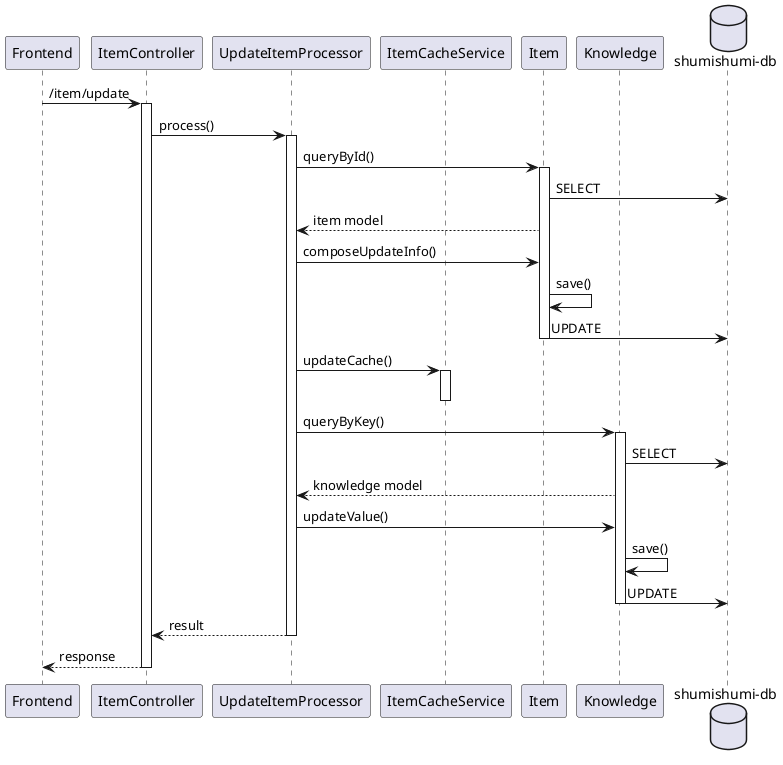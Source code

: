 @startuml update
participant "Frontend" as fe
participant "ItemController" as ic

participant "UpdateItemProcessor" as proc

participant "ItemCacheService" as icache

participant "Item" as im
participant "Knowledge" as km

database "shumishumi-db" as db

fe -> ic++ : /item/update
ic -> proc++ : process()

proc -> im++ : queryById()
im -> db : SELECT
proc <-- im : item model

proc -> im : composeUpdateInfo()
im -> im : save()
im -> db : UPDATE
deactivate im

proc -> icache++ : updateCache()
deactivate icache

proc -> km++ : queryByKey()
km -> db : SELECT
proc <-- km : knowledge model

proc -> km : updateValue()
km -> km : save()
km -> db : UPDATE

deactivate km

return result
return response

@enduml
